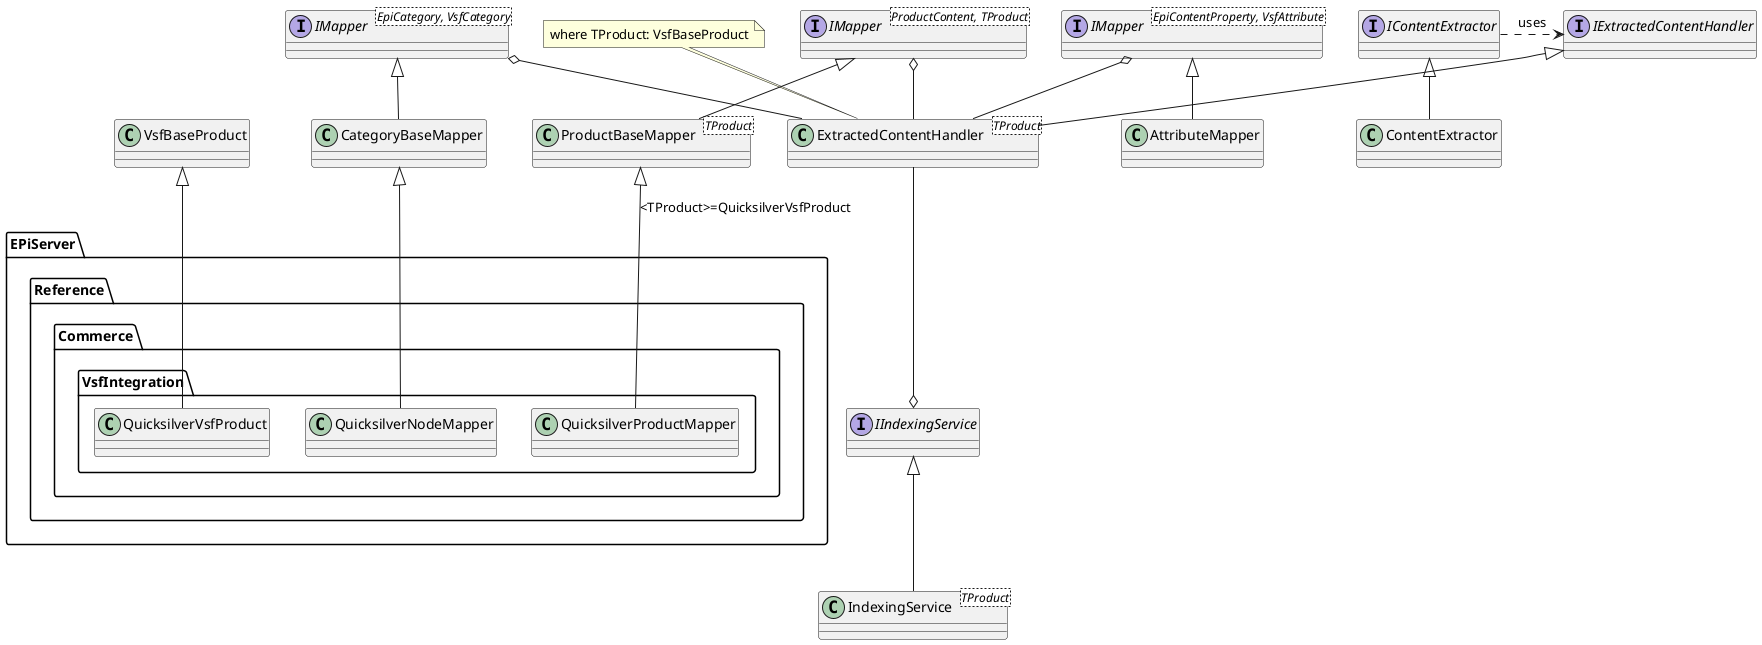 @startuml

interface IContentExtractor
interface IExtractedContentHandler
interface IIndexingService

class ContentExtractor
class IndexingService<TProduct>
class ExtractedContentHandler<TProduct>

interface "IMapper<ProductContent, TProduct>" as prod_mapper
interface "IMapper<EpiCategory, VsfCategory>" as cat_mapper
interface "IMapper<EpiContentProperty, VsfAttribute>" as attr_mapper

class VsfBaseProduct
class AttributeMapper
class CategoryBaseMapper
class ProductBaseMapper<TProduct>


package EPiServer.Reference.Commerce.VsfIntegration {
    class QuicksilverProductMapper
    class QuicksilverNodeMapper
    class QuicksilverVsfProduct
}

ContentExtractor -up-|> IContentExtractor
IContentExtractor .right.> IExtractedContentHandler: uses
ExtractedContentHandler -up-|> IExtractedContentHandler
IndexingService -up-|> IIndexingService

ExtractedContentHandler --o IIndexingService
ExtractedContentHandler -up-o prod_mapper
ExtractedContentHandler -up-o cat_mapper
ExtractedContentHandler -up-o attr_mapper

ProductBaseMapper -up-|> prod_mapper
CategoryBaseMapper -up-|> cat_mapper
AttributeMapper -up-|> attr_mapper

QuicksilverNodeMapper -up-|> CategoryBaseMapper
QuicksilverProductMapper -up-|> ProductBaseMapper: <TProduct>=QuicksilverVsfProduct

QuicksilverVsfProduct -up-|> VsfBaseProduct

note top of ExtractedContentHandler: where TProduct: VsfBaseProduct

@enduml
